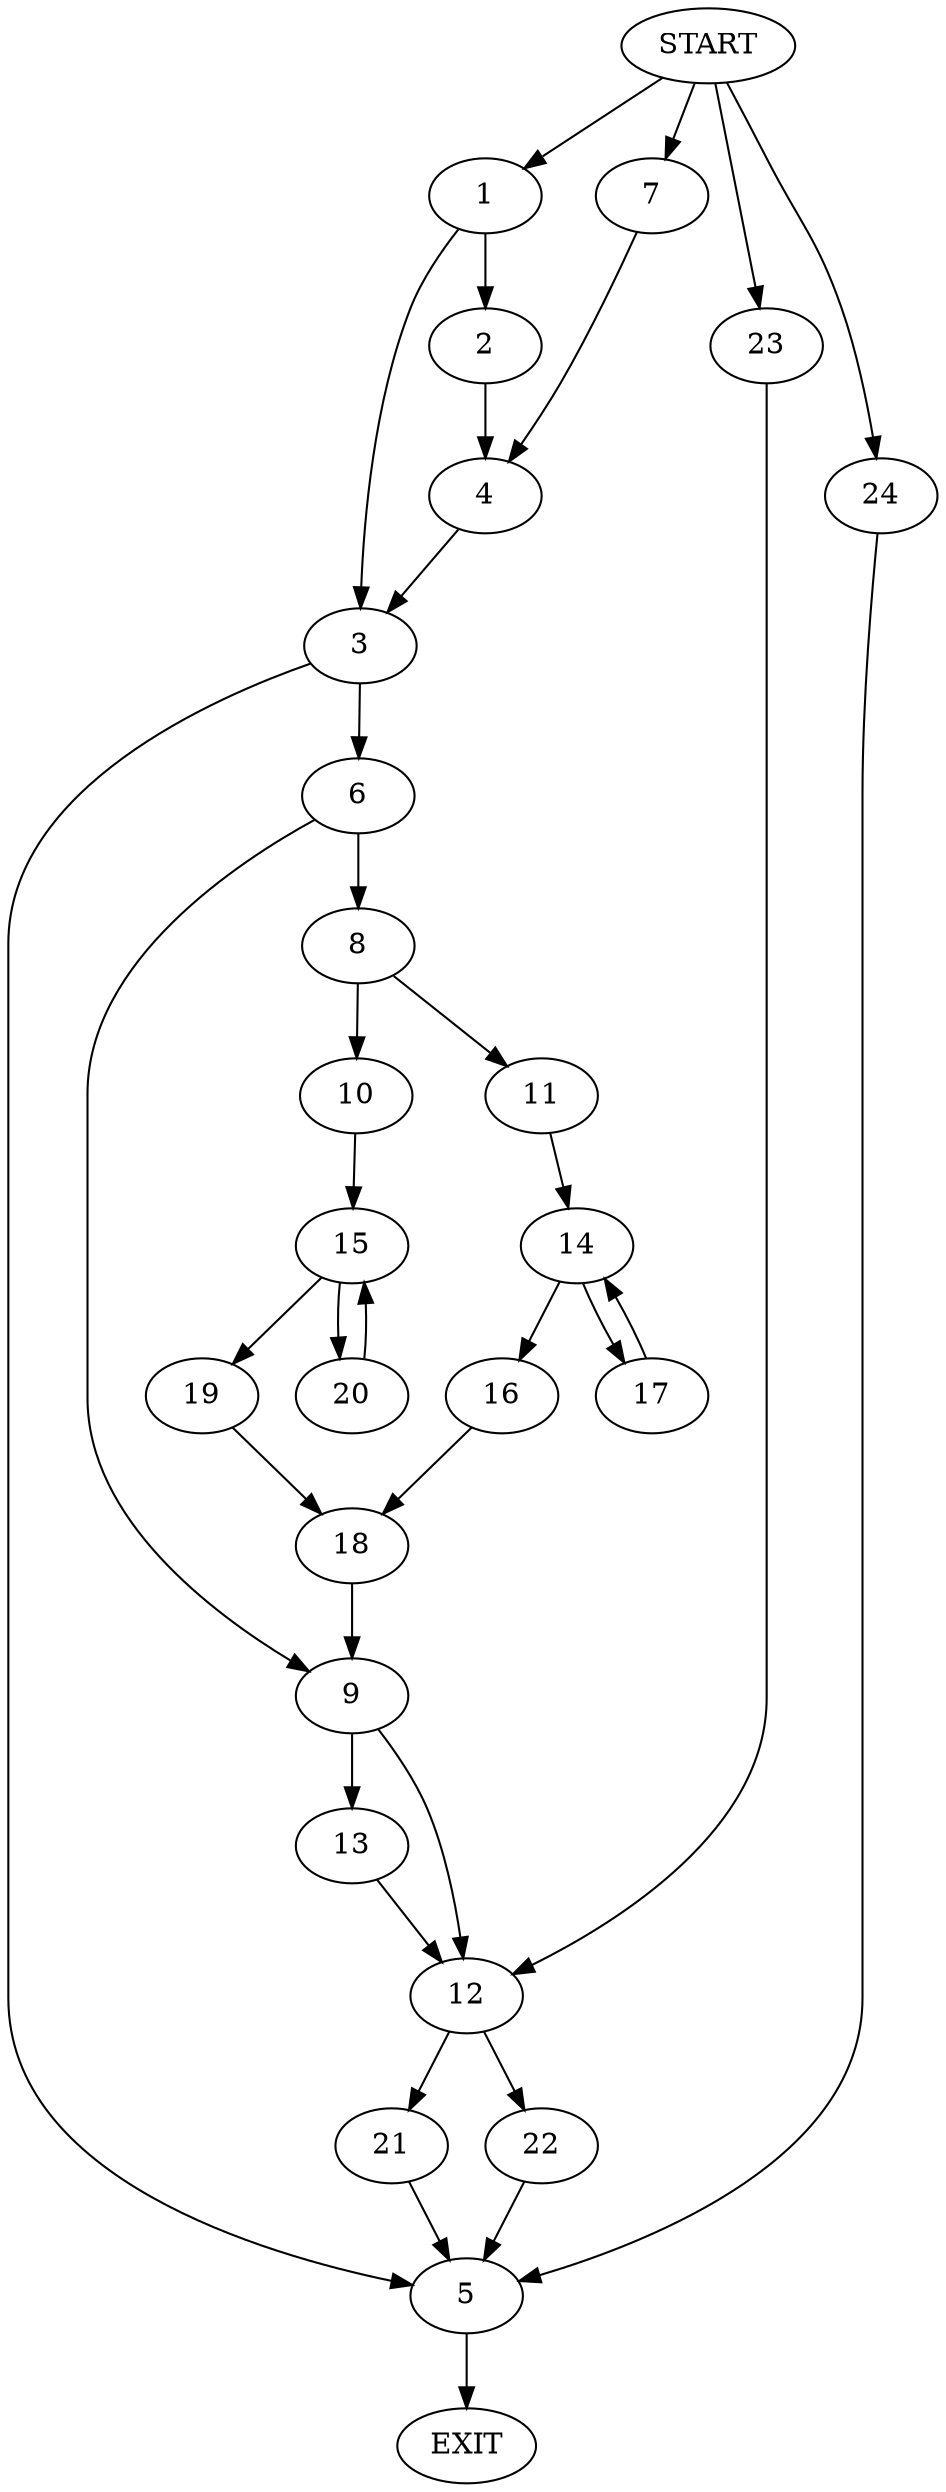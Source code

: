 digraph {
0 [label="START"]
25 [label="EXIT"]
0 -> 1
1 -> 2
1 -> 3
2 -> 4
3 -> 5
3 -> 6
4 -> 3
0 -> 7
7 -> 4
5 -> 25
6 -> 8
6 -> 9
8 -> 10
8 -> 11
9 -> 12
9 -> 13
11 -> 14
10 -> 15
14 -> 16
14 -> 17
16 -> 18
17 -> 14
18 -> 9
15 -> 19
15 -> 20
19 -> 18
20 -> 15
12 -> 21
12 -> 22
13 -> 12
0 -> 23
23 -> 12
22 -> 5
21 -> 5
0 -> 24
24 -> 5
}
